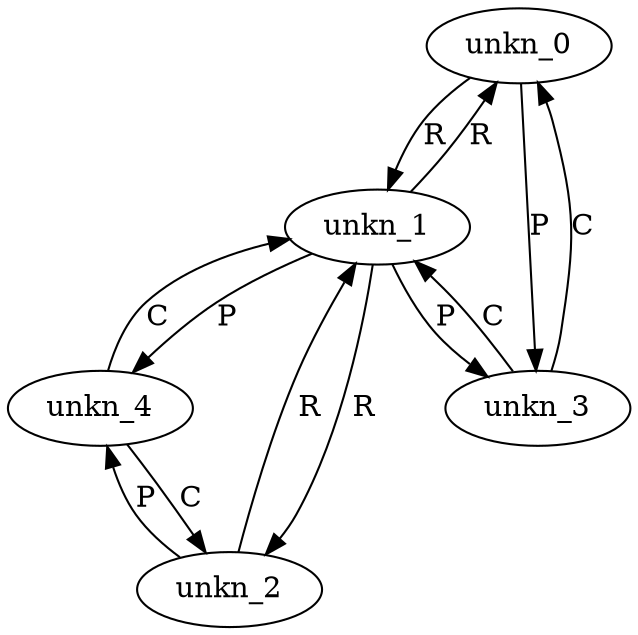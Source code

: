 digraph Test {
    unkn_0[label="unkn_0"];
    unkn_1[label="unkn_1"];
    unkn_2[label="unkn_2"];
    unkn_3[label="unkn_3"];
    unkn_4[label="unkn_4"];
    unkn_0 -> unkn_3[label="P"];
    unkn_3 -> unkn_0[label="C"];
    unkn_0 -> unkn_1[label="R"];
    unkn_1 -> unkn_0[label="R"];
    unkn_1 -> unkn_3[label="P"];
    unkn_3 -> unkn_1[label="C"];
    unkn_1 -> unkn_4[label="P"];
    unkn_4 -> unkn_1[label="C"];
    unkn_1 -> unkn_2[label="R"];
    unkn_2 -> unkn_1[label="R"];
    unkn_2 -> unkn_4[label="P"];
    unkn_4 -> unkn_2[label="C"];
}
